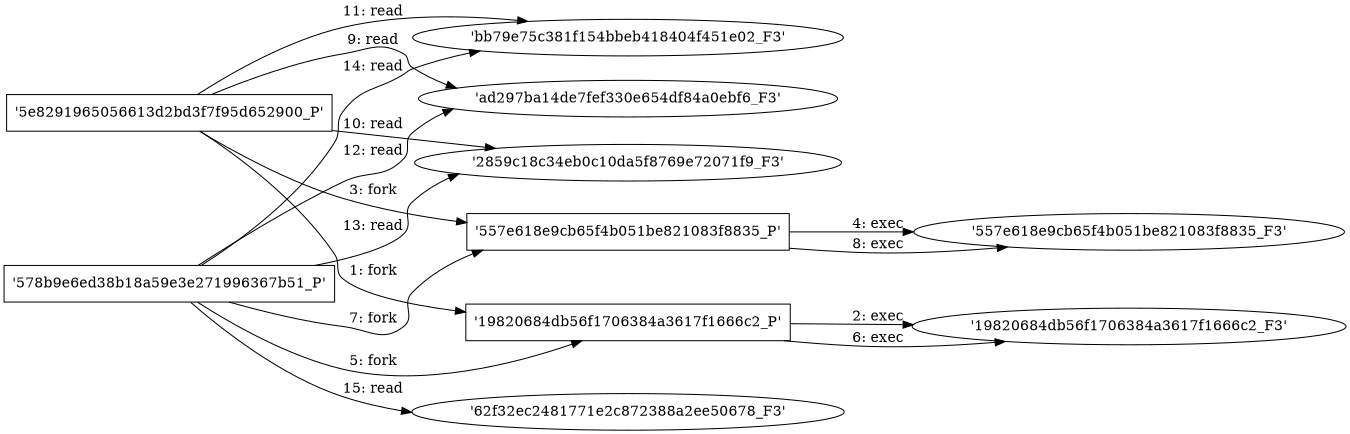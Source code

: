 digraph "D:\Learning\Paper\apt\基于CTI的攻击预警\Dataset\攻击图\ASGfromALLCTI\Protecting the modern workplace from a wide range of undesirable software.dot" {
rankdir="LR"
size="9"
fixedsize="false"
splines="true"
nodesep=0.3
ranksep=0
fontsize=10
overlap="scalexy"
engine= "neato"
	"'5e8291965056613d2bd3f7f95d652900_P'" [node_type=Process shape=box]
	"'19820684db56f1706384a3617f1666c2_P'" [node_type=Process shape=box]
	"'5e8291965056613d2bd3f7f95d652900_P'" -> "'19820684db56f1706384a3617f1666c2_P'" [label="1: fork"]
	"'19820684db56f1706384a3617f1666c2_P'" [node_type=Process shape=box]
	"'19820684db56f1706384a3617f1666c2_F3'" [node_type=File shape=ellipse]
	"'19820684db56f1706384a3617f1666c2_P'" -> "'19820684db56f1706384a3617f1666c2_F3'" [label="2: exec"]
	"'5e8291965056613d2bd3f7f95d652900_P'" [node_type=Process shape=box]
	"'557e618e9cb65f4b051be821083f8835_P'" [node_type=Process shape=box]
	"'5e8291965056613d2bd3f7f95d652900_P'" -> "'557e618e9cb65f4b051be821083f8835_P'" [label="3: fork"]
	"'557e618e9cb65f4b051be821083f8835_P'" [node_type=Process shape=box]
	"'557e618e9cb65f4b051be821083f8835_F3'" [node_type=File shape=ellipse]
	"'557e618e9cb65f4b051be821083f8835_P'" -> "'557e618e9cb65f4b051be821083f8835_F3'" [label="4: exec"]
	"'578b9e6ed38b18a59e3e271996367b51_P'" [node_type=Process shape=box]
	"'19820684db56f1706384a3617f1666c2_P'" [node_type=Process shape=box]
	"'578b9e6ed38b18a59e3e271996367b51_P'" -> "'19820684db56f1706384a3617f1666c2_P'" [label="5: fork"]
	"'19820684db56f1706384a3617f1666c2_P'" [node_type=Process shape=box]
	"'19820684db56f1706384a3617f1666c2_F3'" [node_type=File shape=ellipse]
	"'19820684db56f1706384a3617f1666c2_P'" -> "'19820684db56f1706384a3617f1666c2_F3'" [label="6: exec"]
	"'578b9e6ed38b18a59e3e271996367b51_P'" [node_type=Process shape=box]
	"'557e618e9cb65f4b051be821083f8835_P'" [node_type=Process shape=box]
	"'578b9e6ed38b18a59e3e271996367b51_P'" -> "'557e618e9cb65f4b051be821083f8835_P'" [label="7: fork"]
	"'557e618e9cb65f4b051be821083f8835_P'" [node_type=Process shape=box]
	"'557e618e9cb65f4b051be821083f8835_F3'" [node_type=File shape=ellipse]
	"'557e618e9cb65f4b051be821083f8835_P'" -> "'557e618e9cb65f4b051be821083f8835_F3'" [label="8: exec"]
	"'ad297ba14de7fef330e654df84a0ebf6_F3'" [node_type=file shape=ellipse]
	"'5e8291965056613d2bd3f7f95d652900_P'" [node_type=Process shape=box]
	"'5e8291965056613d2bd3f7f95d652900_P'" -> "'ad297ba14de7fef330e654df84a0ebf6_F3'" [label="9: read"]
	"'2859c18c34eb0c10da5f8769e72071f9_F3'" [node_type=file shape=ellipse]
	"'5e8291965056613d2bd3f7f95d652900_P'" [node_type=Process shape=box]
	"'5e8291965056613d2bd3f7f95d652900_P'" -> "'2859c18c34eb0c10da5f8769e72071f9_F3'" [label="10: read"]
	"'bb79e75c381f154bbeb418404f451e02_F3'" [node_type=file shape=ellipse]
	"'5e8291965056613d2bd3f7f95d652900_P'" [node_type=Process shape=box]
	"'5e8291965056613d2bd3f7f95d652900_P'" -> "'bb79e75c381f154bbeb418404f451e02_F3'" [label="11: read"]
	"'ad297ba14de7fef330e654df84a0ebf6_F3'" [node_type=file shape=ellipse]
	"'578b9e6ed38b18a59e3e271996367b51_P'" [node_type=Process shape=box]
	"'578b9e6ed38b18a59e3e271996367b51_P'" -> "'ad297ba14de7fef330e654df84a0ebf6_F3'" [label="12: read"]
	"'2859c18c34eb0c10da5f8769e72071f9_F3'" [node_type=file shape=ellipse]
	"'578b9e6ed38b18a59e3e271996367b51_P'" [node_type=Process shape=box]
	"'578b9e6ed38b18a59e3e271996367b51_P'" -> "'2859c18c34eb0c10da5f8769e72071f9_F3'" [label="13: read"]
	"'bb79e75c381f154bbeb418404f451e02_F3'" [node_type=file shape=ellipse]
	"'578b9e6ed38b18a59e3e271996367b51_P'" [node_type=Process shape=box]
	"'578b9e6ed38b18a59e3e271996367b51_P'" -> "'bb79e75c381f154bbeb418404f451e02_F3'" [label="14: read"]
	"'62f32ec2481771e2c872388a2ee50678_F3'" [node_type=file shape=ellipse]
	"'578b9e6ed38b18a59e3e271996367b51_P'" [node_type=Process shape=box]
	"'578b9e6ed38b18a59e3e271996367b51_P'" -> "'62f32ec2481771e2c872388a2ee50678_F3'" [label="15: read"]
}
